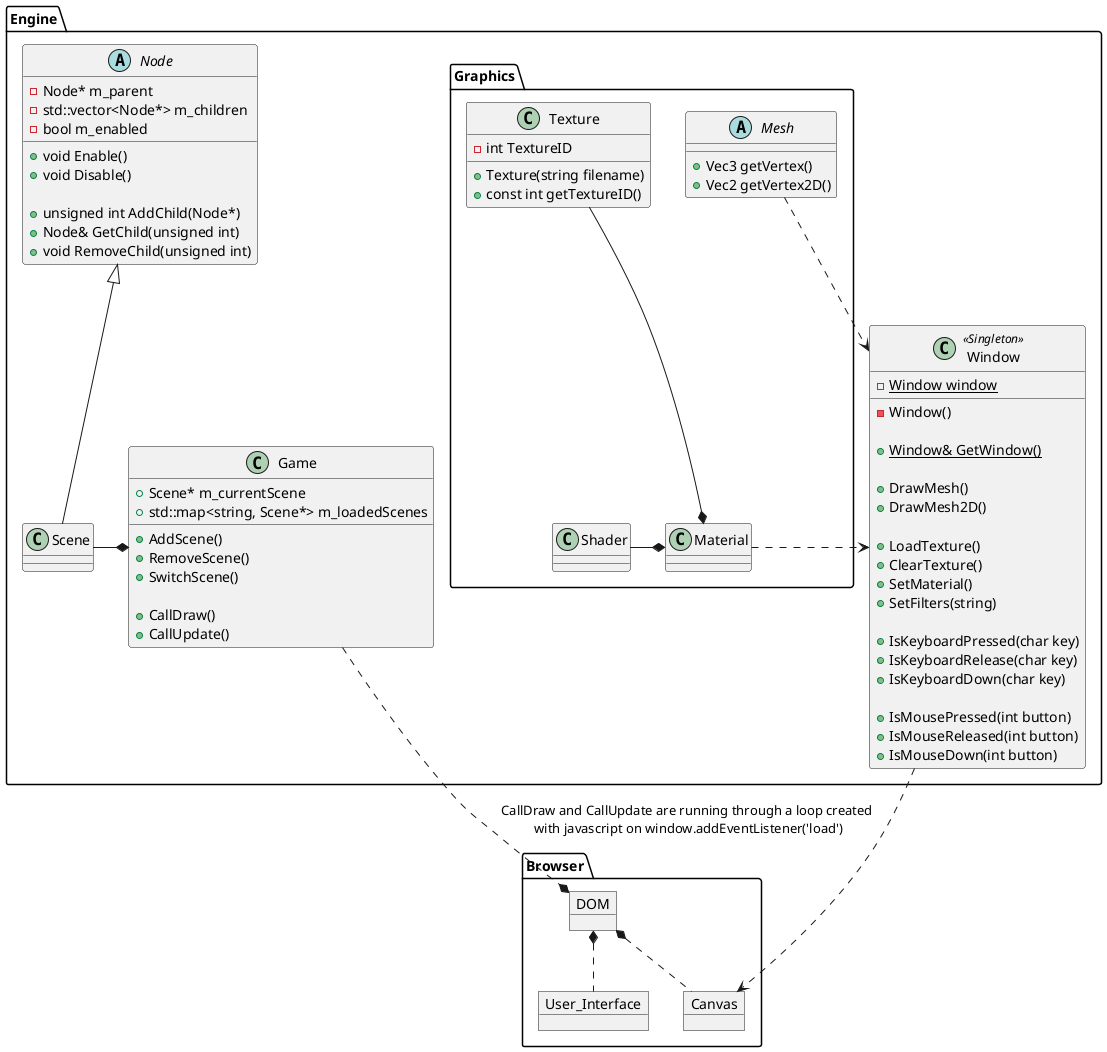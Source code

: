 @startuml EngineArchitecture

namespace Engine {
  class Window <<Singleton>> {
    - {static} Window window
    - {method} Window()

    + {method} {static} Window& GetWindow()
    
    + {method} DrawMesh()
    + {method} DrawMesh2D()

    + {method} LoadTexture()
    + {method} ClearTexture()
    + {method} SetMaterial()
    + {method} SetFilters(string)

    + {method} IsKeyboardPressed(char key)
    + {method} IsKeyboardRelease(char key)
    + {method} IsKeyboardDown(char key)

    + {method} IsMousePressed(int button)
    + {method} IsMouseReleased(int button)
    + {method} IsMouseDown(int button)
  }

  class Game {
    + Scene* m_currentScene
    + std::map<string, Scene*> m_loadedScenes
    
    + {method} AddScene()
    + {method} RemoveScene()
    + {method} SwitchScene()

    + {method} CallDraw()
    + {method} CallUpdate()
  }
  
  abstract Node {
    - Node* m_parent
    - std::vector<Node*> m_children
    - bool m_enabled

    + {method} void Enable()
    + {method} void Disable()

    + {method} unsigned int AddChild(Node*)
    + {method} Node& GetChild(unsigned int)
    + {method} void RemoveChild(unsigned int)
  }

  class Scene extends Node

  Scene -* Game

  namespace Graphics {
    abstract Mesh {
      + {method} Vec3 getVertex()
      + {method} Vec2 getVertex2D()
    }

    class Texture {
      - int TextureID
      + {method} Texture(string filename)
      + {method} const int getTextureID()
    }

    class Shader {

    }

    class Material {

    }

    Texture --* Material    
    Shader -* Material
  }

  Graphics.Material .> Window
  Graphics.Mesh .> Window
}

namespace Browser {
  Object Canvas {

  }

  Object User_Interface {

  }

  Object DOM {

  }

  DOM *.. User_Interface
  DOM *.. Canvas
}

Engine.Window .> Browser.Canvas
Engine.Game ..* Browser.DOM : "CallDraw and CallUpdate are running through a loop created \nwith javascript on window.addEventListener('load')"

@enduml